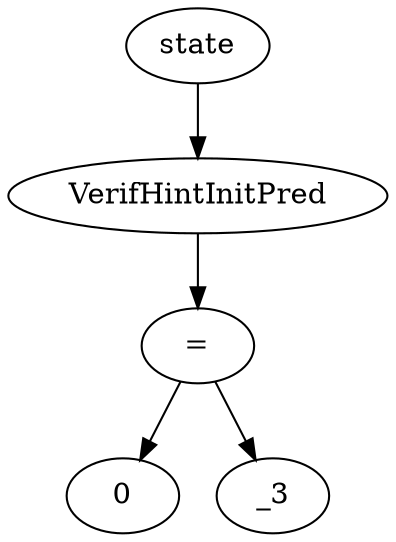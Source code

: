 digraph dag {
0 [label="state"];
1 [label="VerifHintInitPred"];
2 [label="="];
3 [label="0"];
4 [label="_3"];
"0" -> "1"[label=""]
"1" -> "2"[label=""]
"2" -> "4"[label=""]
"2" -> "3"[label=""]
}
